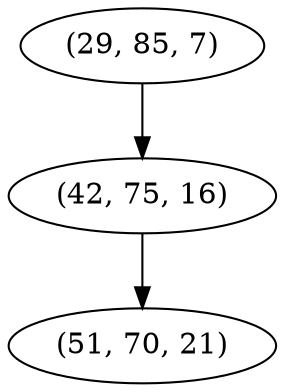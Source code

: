 digraph tree {
    "(29, 85, 7)";
    "(42, 75, 16)";
    "(51, 70, 21)";
    "(29, 85, 7)" -> "(42, 75, 16)";
    "(42, 75, 16)" -> "(51, 70, 21)";
}
